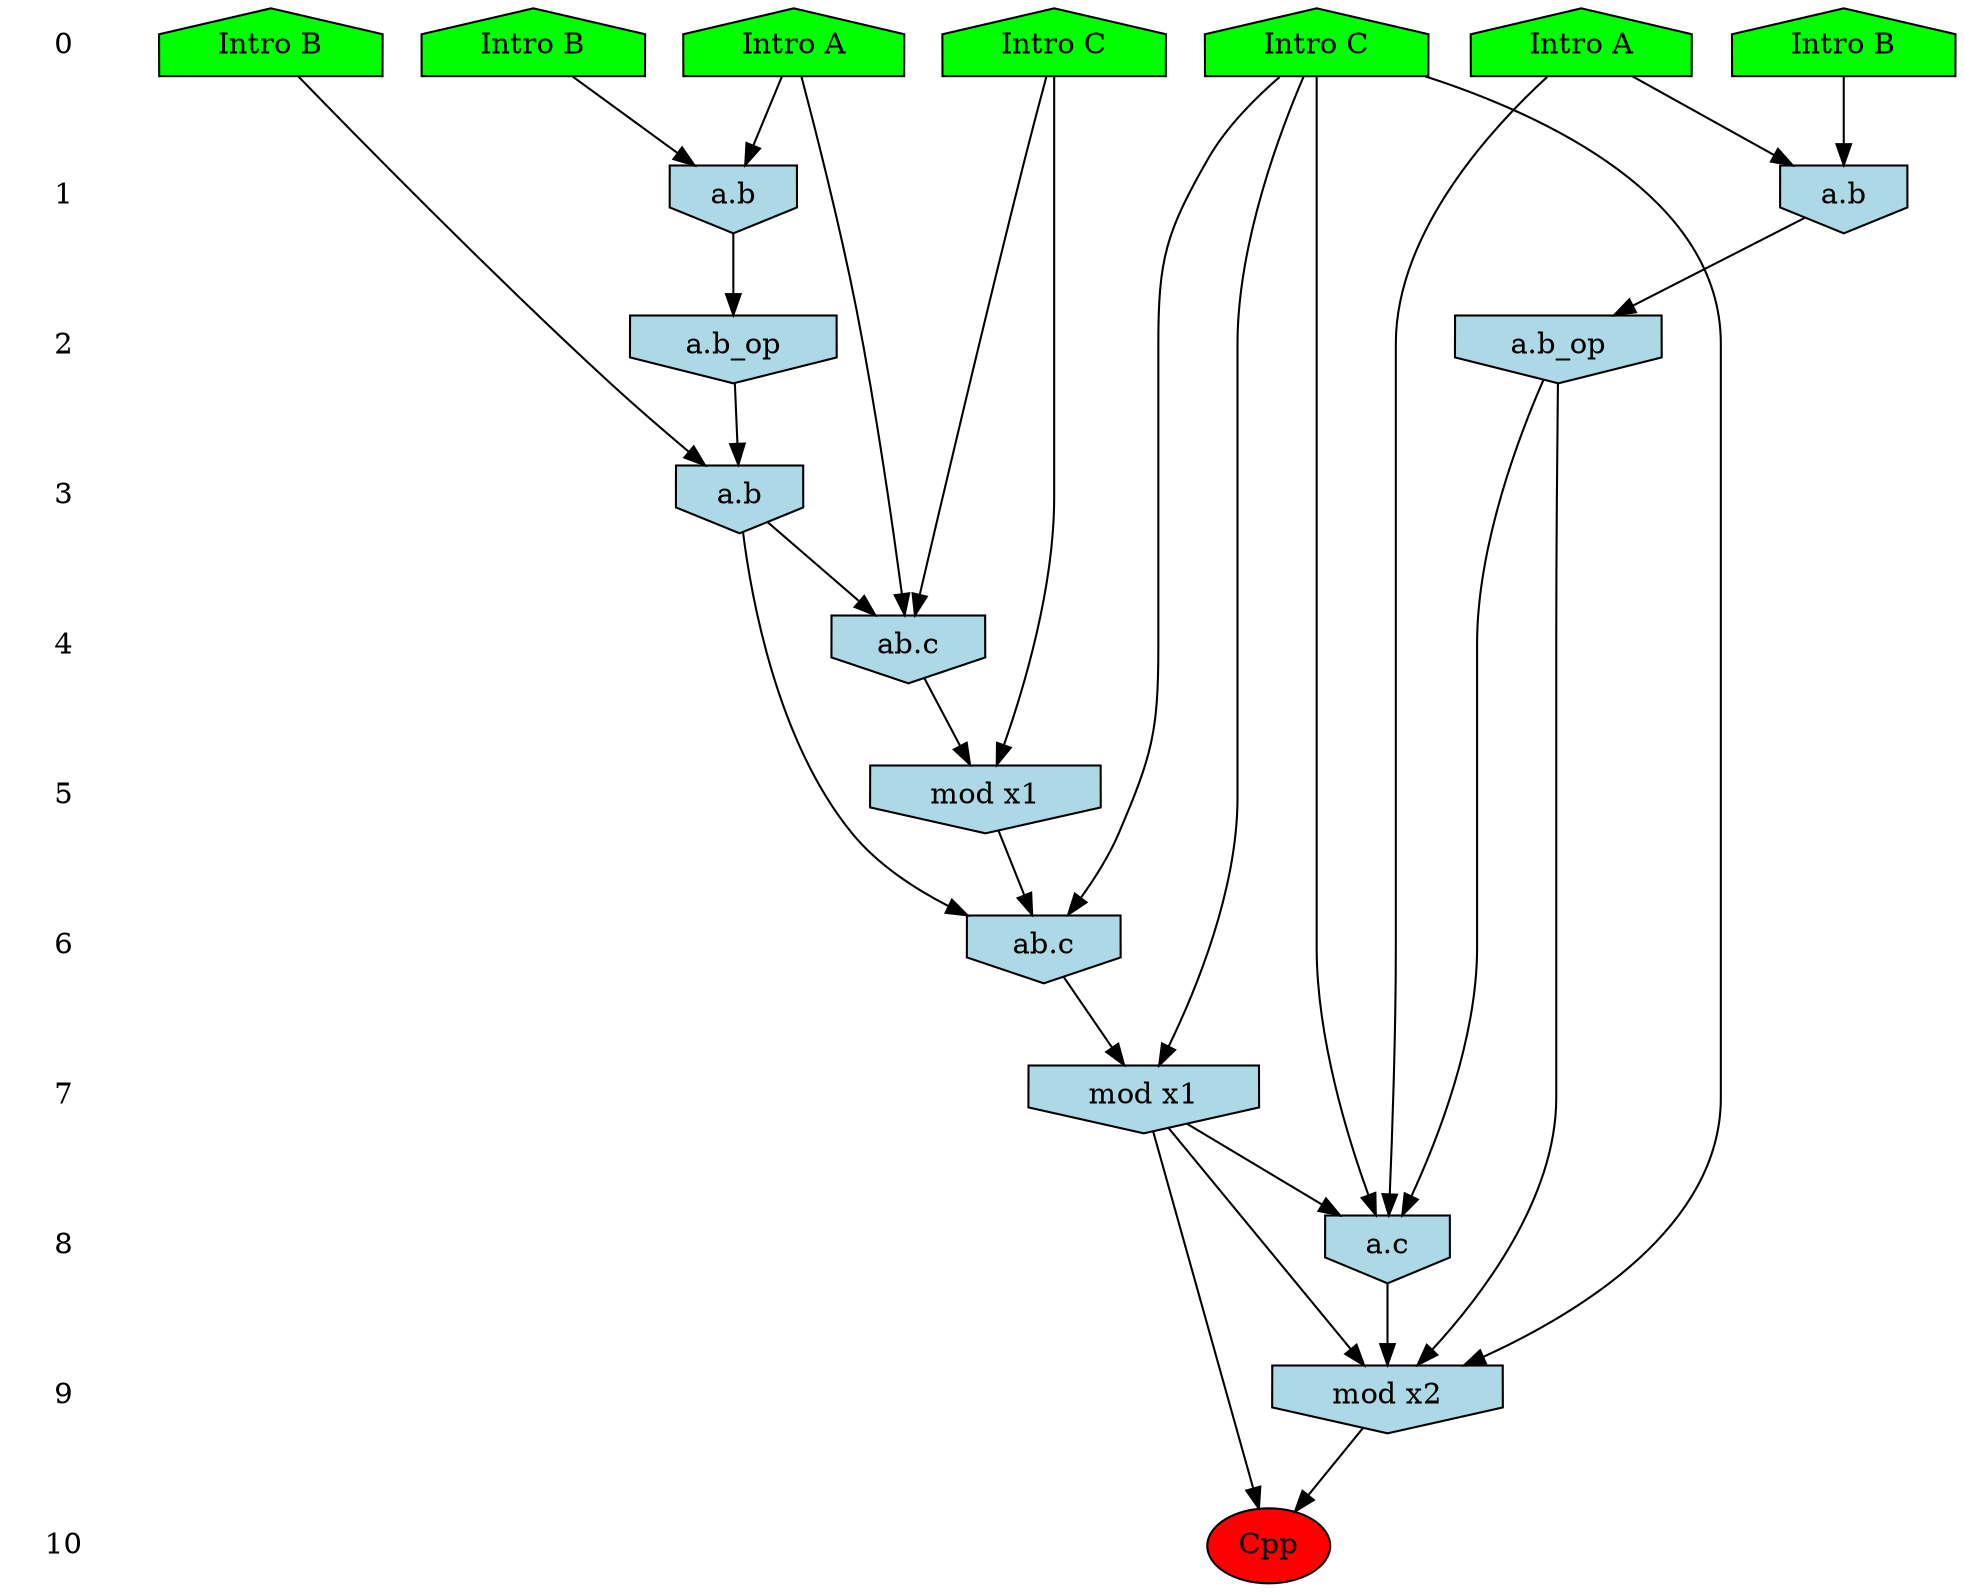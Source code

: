 /* Compression of 1 causal flows obtained in average at 1.993468E+01 t.u */
/* Compressed causal flows were: [3687] */
digraph G{
 ranksep=.5 ; 
{ rank = same ; "0" [shape=plaintext] ; node_1 [label ="Intro B", shape=house, style=filled, fillcolor=green] ;
node_2 [label ="Intro B", shape=house, style=filled, fillcolor=green] ;
node_3 [label ="Intro A", shape=house, style=filled, fillcolor=green] ;
node_4 [label ="Intro B", shape=house, style=filled, fillcolor=green] ;
node_5 [label ="Intro A", shape=house, style=filled, fillcolor=green] ;
node_6 [label ="Intro C", shape=house, style=filled, fillcolor=green] ;
node_7 [label ="Intro C", shape=house, style=filled, fillcolor=green] ;
}
{ rank = same ; "1" [shape=plaintext] ; node_8 [label="a.b", shape=invhouse, style=filled, fillcolor = lightblue] ;
node_10 [label="a.b", shape=invhouse, style=filled, fillcolor = lightblue] ;
}
{ rank = same ; "2" [shape=plaintext] ; node_9 [label="a.b_op", shape=invhouse, style=filled, fillcolor = lightblue] ;
node_11 [label="a.b_op", shape=invhouse, style=filled, fillcolor = lightblue] ;
}
{ rank = same ; "3" [shape=plaintext] ; node_12 [label="a.b", shape=invhouse, style=filled, fillcolor = lightblue] ;
}
{ rank = same ; "4" [shape=plaintext] ; node_13 [label="ab.c", shape=invhouse, style=filled, fillcolor = lightblue] ;
}
{ rank = same ; "5" [shape=plaintext] ; node_14 [label="mod x1", shape=invhouse, style=filled, fillcolor = lightblue] ;
}
{ rank = same ; "6" [shape=plaintext] ; node_15 [label="ab.c", shape=invhouse, style=filled, fillcolor = lightblue] ;
}
{ rank = same ; "7" [shape=plaintext] ; node_16 [label="mod x1", shape=invhouse, style=filled, fillcolor = lightblue] ;
}
{ rank = same ; "8" [shape=plaintext] ; node_17 [label="a.c", shape=invhouse, style=filled, fillcolor = lightblue] ;
}
{ rank = same ; "9" [shape=plaintext] ; node_18 [label="mod x2", shape=invhouse, style=filled, fillcolor = lightblue] ;
}
{ rank = same ; "10" [shape=plaintext] ; node_19 [label ="Cpp", style=filled, fillcolor=red] ;
}
"0" -> "1" [style="invis"]; 
"1" -> "2" [style="invis"]; 
"2" -> "3" [style="invis"]; 
"3" -> "4" [style="invis"]; 
"4" -> "5" [style="invis"]; 
"5" -> "6" [style="invis"]; 
"6" -> "7" [style="invis"]; 
"7" -> "8" [style="invis"]; 
"8" -> "9" [style="invis"]; 
"9" -> "10" [style="invis"]; 
node_1 -> node_8
node_5 -> node_8
node_8 -> node_9
node_3 -> node_10
node_4 -> node_10
node_10 -> node_11
node_2 -> node_12
node_11 -> node_12
node_3 -> node_13
node_6 -> node_13
node_12 -> node_13
node_6 -> node_14
node_13 -> node_14
node_7 -> node_15
node_12 -> node_15
node_14 -> node_15
node_7 -> node_16
node_15 -> node_16
node_5 -> node_17
node_7 -> node_17
node_9 -> node_17
node_16 -> node_17
node_7 -> node_18
node_9 -> node_18
node_16 -> node_18
node_17 -> node_18
node_16 -> node_19
node_18 -> node_19
}
/*
 Dot generation time: 0.000108
*/
